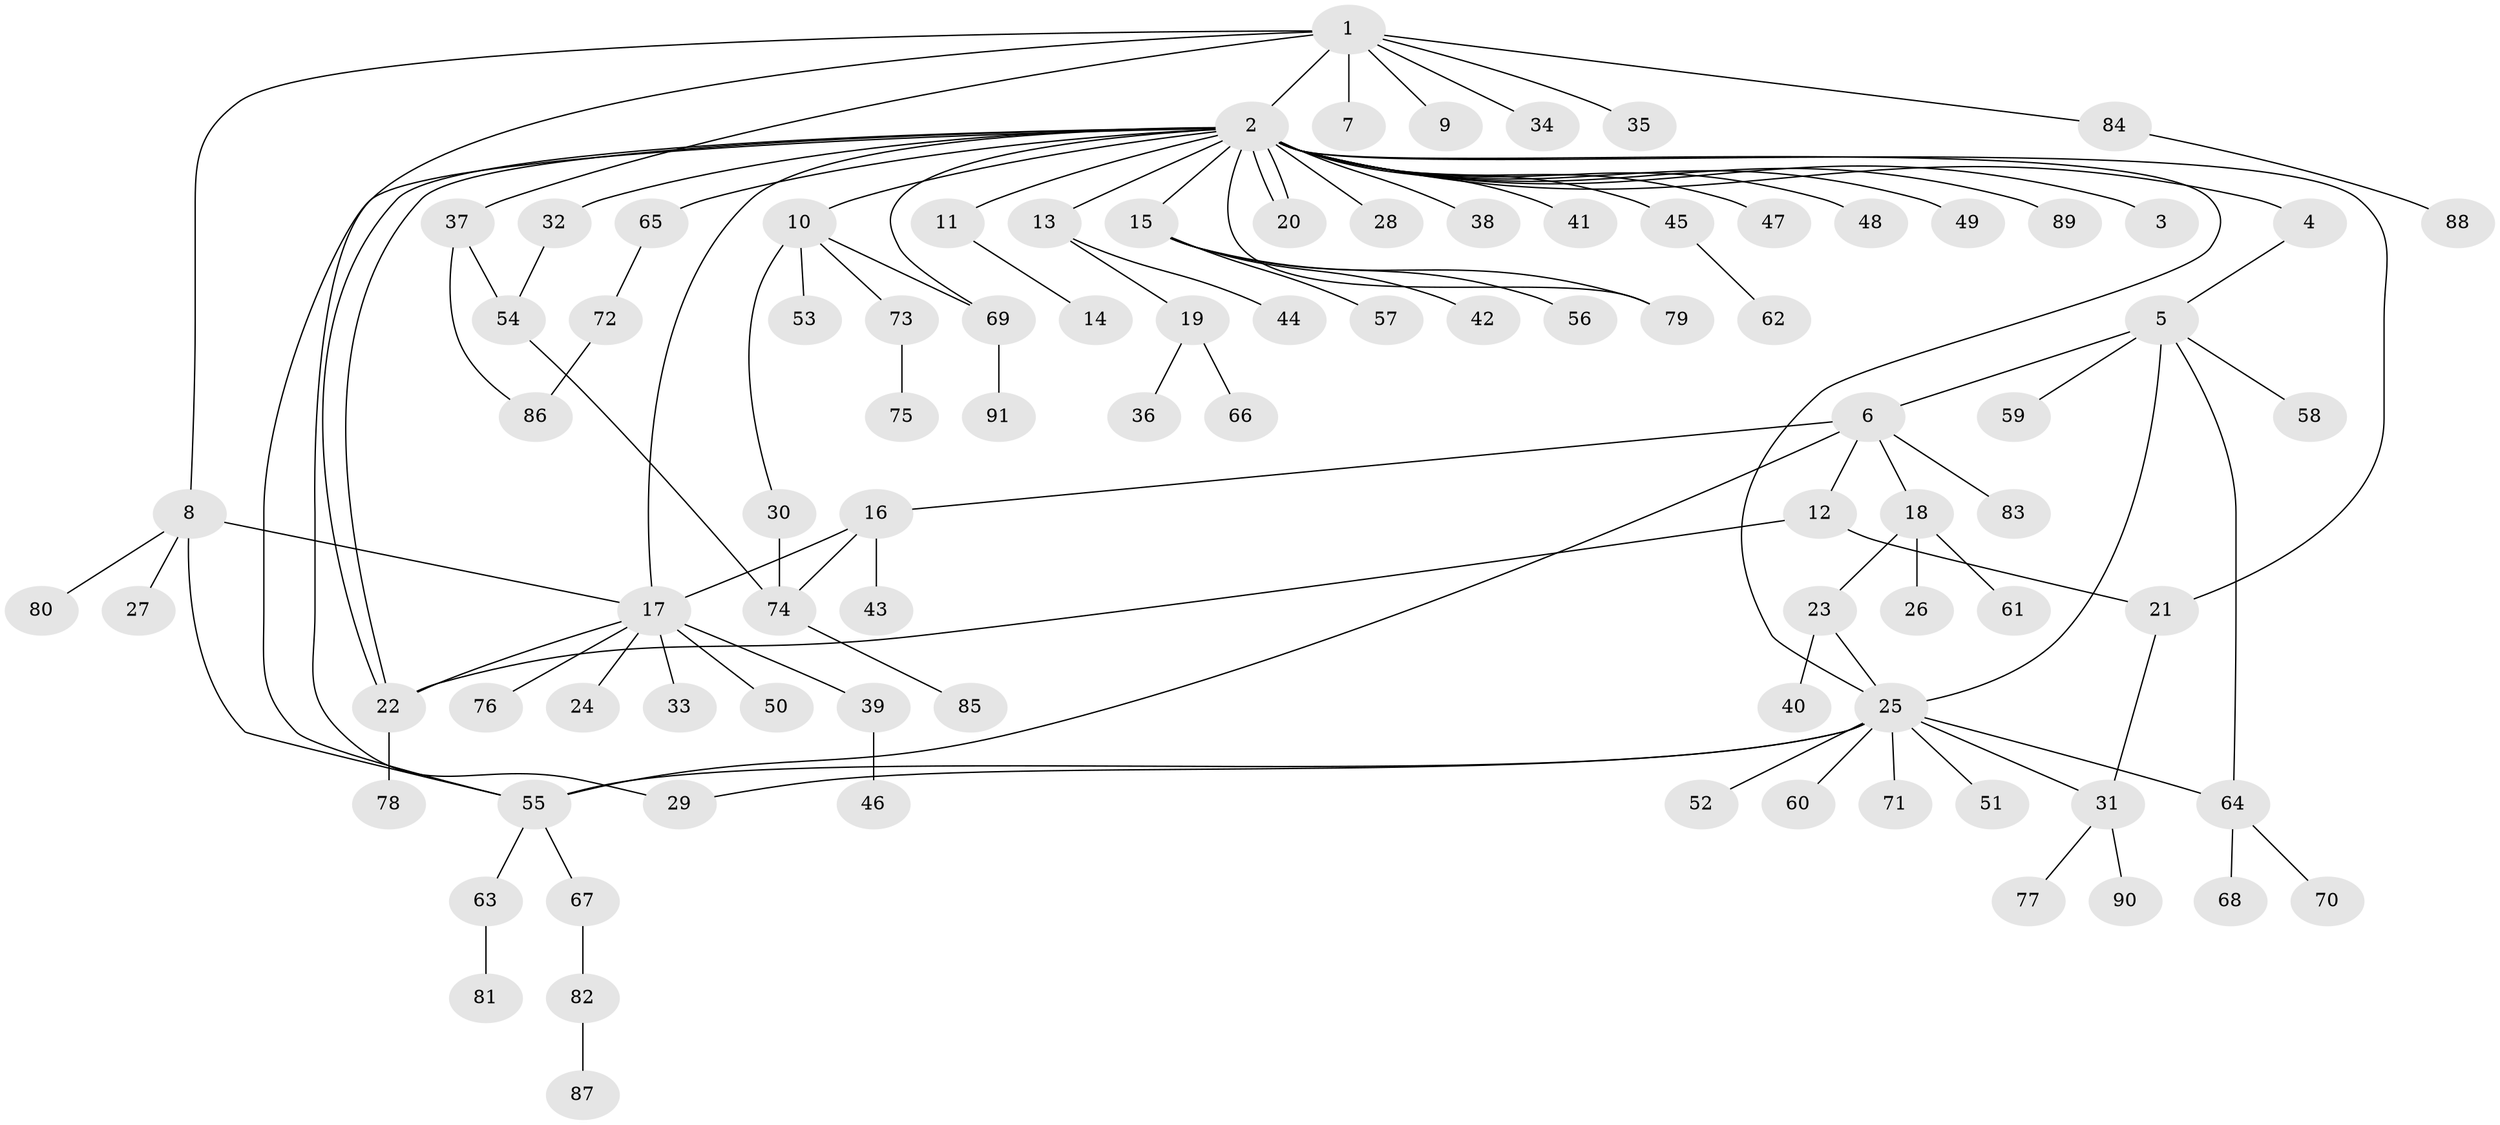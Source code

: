 // coarse degree distribution, {1: 0.9444444444444444, 20: 0.027777777777777776, 16: 0.027777777777777776}
// Generated by graph-tools (version 1.1) at 2025/50/03/04/25 21:50:14]
// undirected, 91 vertices, 111 edges
graph export_dot {
graph [start="1"]
  node [color=gray90,style=filled];
  1;
  2;
  3;
  4;
  5;
  6;
  7;
  8;
  9;
  10;
  11;
  12;
  13;
  14;
  15;
  16;
  17;
  18;
  19;
  20;
  21;
  22;
  23;
  24;
  25;
  26;
  27;
  28;
  29;
  30;
  31;
  32;
  33;
  34;
  35;
  36;
  37;
  38;
  39;
  40;
  41;
  42;
  43;
  44;
  45;
  46;
  47;
  48;
  49;
  50;
  51;
  52;
  53;
  54;
  55;
  56;
  57;
  58;
  59;
  60;
  61;
  62;
  63;
  64;
  65;
  66;
  67;
  68;
  69;
  70;
  71;
  72;
  73;
  74;
  75;
  76;
  77;
  78;
  79;
  80;
  81;
  82;
  83;
  84;
  85;
  86;
  87;
  88;
  89;
  90;
  91;
  1 -- 2;
  1 -- 7;
  1 -- 8;
  1 -- 9;
  1 -- 29;
  1 -- 34;
  1 -- 35;
  1 -- 37;
  1 -- 84;
  2 -- 3;
  2 -- 4;
  2 -- 10;
  2 -- 11;
  2 -- 13;
  2 -- 15;
  2 -- 17;
  2 -- 20;
  2 -- 20;
  2 -- 21;
  2 -- 22;
  2 -- 22;
  2 -- 25;
  2 -- 28;
  2 -- 32;
  2 -- 38;
  2 -- 41;
  2 -- 45;
  2 -- 47;
  2 -- 48;
  2 -- 49;
  2 -- 55;
  2 -- 65;
  2 -- 69;
  2 -- 79;
  2 -- 89;
  4 -- 5;
  5 -- 6;
  5 -- 25;
  5 -- 58;
  5 -- 59;
  5 -- 64;
  6 -- 12;
  6 -- 16;
  6 -- 18;
  6 -- 55;
  6 -- 83;
  8 -- 17;
  8 -- 27;
  8 -- 55;
  8 -- 80;
  10 -- 30;
  10 -- 53;
  10 -- 69;
  10 -- 73;
  11 -- 14;
  12 -- 21;
  12 -- 22;
  13 -- 19;
  13 -- 44;
  15 -- 42;
  15 -- 56;
  15 -- 57;
  15 -- 79;
  16 -- 17;
  16 -- 43;
  16 -- 74;
  17 -- 22;
  17 -- 24;
  17 -- 33;
  17 -- 39;
  17 -- 50;
  17 -- 76;
  18 -- 23;
  18 -- 26;
  18 -- 61;
  19 -- 36;
  19 -- 66;
  21 -- 31;
  22 -- 78;
  23 -- 25;
  23 -- 40;
  25 -- 29;
  25 -- 31;
  25 -- 51;
  25 -- 52;
  25 -- 55;
  25 -- 60;
  25 -- 64;
  25 -- 71;
  30 -- 74;
  31 -- 77;
  31 -- 90;
  32 -- 54;
  37 -- 54;
  37 -- 86;
  39 -- 46;
  45 -- 62;
  54 -- 74;
  55 -- 63;
  55 -- 67;
  63 -- 81;
  64 -- 68;
  64 -- 70;
  65 -- 72;
  67 -- 82;
  69 -- 91;
  72 -- 86;
  73 -- 75;
  74 -- 85;
  82 -- 87;
  84 -- 88;
}
